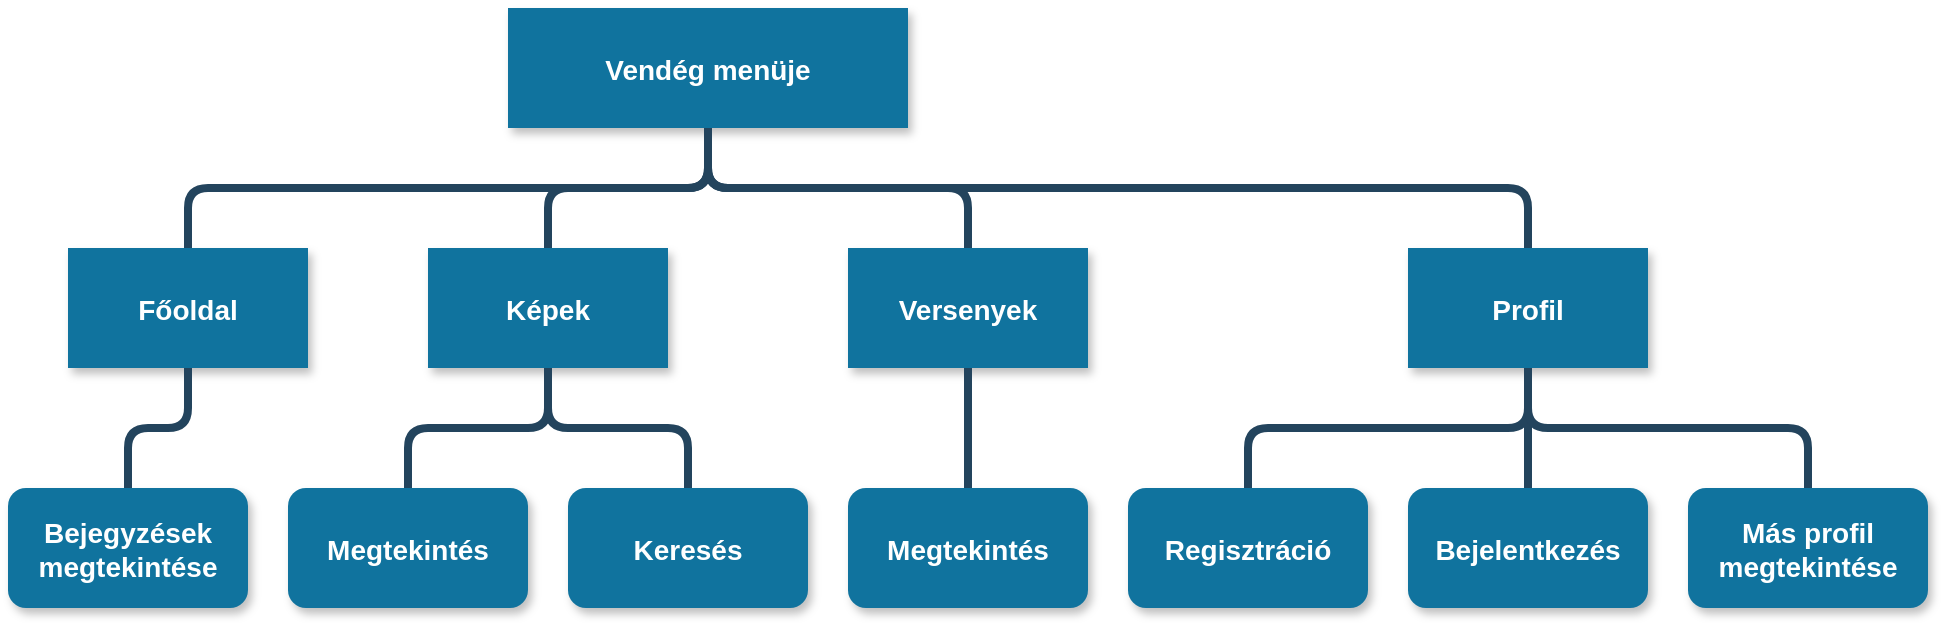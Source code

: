 <mxfile version="13.7.3" type="device"><diagram name="Page-1" id="97916047-d0de-89f5-080d-49f4d83e522f"><mxGraphModel dx="1810" dy="1610" grid="1" gridSize="10" guides="1" tooltips="1" connect="1" arrows="1" fold="1" page="1" pageScale="1.5" pageWidth="1169" pageHeight="827" background="#ffffff" math="0" shadow="0"><root><mxCell id="0"/><mxCell id="1" parent="0"/><mxCell id="2" value="Vendég menüje" style="rounded=0;fillColor=#10739E;strokeColor=none;shadow=1;gradientColor=none;fontStyle=1;fontColor=#FFFFFF;fontSize=14;" parent="1" vertex="1"><mxGeometry x="760" y="180" width="200" height="60" as="geometry"/></mxCell><mxCell id="4" value="Főoldal" style="rounded=0;fillColor=#10739E;strokeColor=none;shadow=1;gradientColor=none;fontStyle=1;fontColor=#FFFFFF;fontSize=14;" parent="1" vertex="1"><mxGeometry x="540" y="300" width="120" height="60" as="geometry"/></mxCell><mxCell id="5" value="Képek" style="rounded=0;fillColor=#10739E;strokeColor=none;shadow=1;gradientColor=none;fontStyle=1;fontColor=#FFFFFF;fontSize=14;" parent="1" vertex="1"><mxGeometry x="720" y="300" width="120" height="60" as="geometry"/></mxCell><mxCell id="6" value="Versenyek" style="rounded=0;fillColor=#10739E;strokeColor=none;shadow=1;gradientColor=none;fontStyle=1;fontColor=#FFFFFF;fontSize=14;" parent="1" vertex="1"><mxGeometry x="930" y="300" width="120" height="60" as="geometry"/></mxCell><mxCell id="30" value="" style="edgeStyle=elbowEdgeStyle;elbow=vertical;strokeWidth=4;endArrow=none;endFill=0;fontStyle=1;strokeColor=#23445D;" parent="1" source="2" target="5" edge="1"><mxGeometry x="22" y="165.5" width="100" height="100" as="geometry"><mxPoint x="772" y="405.5" as="sourcePoint"/><mxPoint x="122" y="165.5" as="targetPoint"/></mxGeometry></mxCell><mxCell id="31" value="" style="edgeStyle=elbowEdgeStyle;elbow=vertical;strokeWidth=4;endArrow=none;endFill=0;fontStyle=1;strokeColor=#23445D;" parent="1" source="2" target="4" edge="1"><mxGeometry x="22" y="165.5" width="100" height="100" as="geometry"><mxPoint x="772" y="405.5" as="sourcePoint"/><mxPoint x="122" y="165.5" as="targetPoint"/></mxGeometry></mxCell><mxCell id="32" value="" style="edgeStyle=elbowEdgeStyle;elbow=vertical;strokeWidth=4;endArrow=none;endFill=0;fontStyle=1;strokeColor=#23445D;" parent="1" source="2" target="6" edge="1"><mxGeometry x="22" y="165.5" width="100" height="100" as="geometry"><mxPoint x="860" y="300" as="sourcePoint"/><mxPoint x="122" y="165.5" as="targetPoint"/></mxGeometry></mxCell><mxCell id="n_Sy2rZ3Z_8W4KSEeaXQ-57" value="Profil" style="rounded=0;fillColor=#10739E;strokeColor=none;shadow=1;gradientColor=none;fontStyle=1;fontColor=#FFFFFF;fontSize=14;" vertex="1" parent="1"><mxGeometry x="1210" y="300" width="120" height="60" as="geometry"/></mxCell><mxCell id="n_Sy2rZ3Z_8W4KSEeaXQ-58" value="" style="edgeStyle=elbowEdgeStyle;elbow=vertical;strokeWidth=4;endArrow=none;endFill=0;fontStyle=1;strokeColor=#23445D;" edge="1" parent="1" source="2" target="n_Sy2rZ3Z_8W4KSEeaXQ-57"><mxGeometry x="32" y="175.5" width="100" height="100" as="geometry"><mxPoint x="790.0" y="270.0" as="sourcePoint"/><mxPoint x="990.0" y="330.0" as="targetPoint"/></mxGeometry></mxCell><mxCell id="n_Sy2rZ3Z_8W4KSEeaXQ-59" value="Bejegyzések&#10;megtekintése" style="rounded=1;fillColor=#10739E;strokeColor=none;shadow=1;gradientColor=none;fontStyle=1;fontColor=#FFFFFF;fontSize=14;" vertex="1" parent="1"><mxGeometry x="510" y="420" width="120" height="60" as="geometry"/></mxCell><mxCell id="n_Sy2rZ3Z_8W4KSEeaXQ-60" value="" style="edgeStyle=elbowEdgeStyle;elbow=vertical;strokeWidth=4;endArrow=none;endFill=0;fontStyle=1;strokeColor=#23445D;" edge="1" parent="1" source="4" target="n_Sy2rZ3Z_8W4KSEeaXQ-59"><mxGeometry x="62" y="275.5" width="100" height="100" as="geometry"><mxPoint x="900" y="350" as="sourcePoint"/><mxPoint x="540" y="410" as="targetPoint"/></mxGeometry></mxCell><mxCell id="n_Sy2rZ3Z_8W4KSEeaXQ-61" value="Megtekintés" style="rounded=1;fillColor=#10739E;strokeColor=none;shadow=1;gradientColor=none;fontStyle=1;fontColor=#FFFFFF;fontSize=14;" vertex="1" parent="1"><mxGeometry x="650" y="420" width="120" height="60" as="geometry"/></mxCell><mxCell id="n_Sy2rZ3Z_8W4KSEeaXQ-62" value="Keresés" style="rounded=1;fillColor=#10739E;strokeColor=none;shadow=1;gradientColor=none;fontStyle=1;fontColor=#FFFFFF;fontSize=14;" vertex="1" parent="1"><mxGeometry x="790" y="420" width="120" height="60" as="geometry"/></mxCell><mxCell id="n_Sy2rZ3Z_8W4KSEeaXQ-63" value="" style="edgeStyle=elbowEdgeStyle;elbow=vertical;strokeWidth=4;endArrow=none;endFill=0;fontStyle=1;strokeColor=#23445D;" edge="1" parent="1" source="5" target="n_Sy2rZ3Z_8W4KSEeaXQ-61"><mxGeometry x="162" y="285.5" width="100" height="100" as="geometry"><mxPoint x="740" y="370" as="sourcePoint"/><mxPoint x="670" y="430" as="targetPoint"/></mxGeometry></mxCell><mxCell id="n_Sy2rZ3Z_8W4KSEeaXQ-64" value="" style="edgeStyle=elbowEdgeStyle;elbow=vertical;strokeWidth=4;endArrow=none;endFill=0;fontStyle=1;strokeColor=#23445D;" edge="1" parent="1" source="5" target="n_Sy2rZ3Z_8W4KSEeaXQ-62"><mxGeometry x="277" y="275.5" width="100" height="100" as="geometry"><mxPoint x="855" y="360" as="sourcePoint"/><mxPoint x="785" y="420" as="targetPoint"/></mxGeometry></mxCell><mxCell id="n_Sy2rZ3Z_8W4KSEeaXQ-65" value="Megtekintés" style="rounded=1;fillColor=#10739E;strokeColor=none;shadow=1;gradientColor=none;fontStyle=1;fontColor=#FFFFFF;fontSize=14;" vertex="1" parent="1"><mxGeometry x="930" y="420" width="120" height="60" as="geometry"/></mxCell><mxCell id="n_Sy2rZ3Z_8W4KSEeaXQ-66" value="" style="edgeStyle=elbowEdgeStyle;elbow=vertical;strokeWidth=4;endArrow=none;endFill=0;fontStyle=1;strokeColor=#23445D;" edge="1" parent="1" source="6" target="n_Sy2rZ3Z_8W4KSEeaXQ-65"><mxGeometry x="287" y="285.5" width="100" height="100" as="geometry"><mxPoint x="770" y="370" as="sourcePoint"/><mxPoint x="850" y="430" as="targetPoint"/></mxGeometry></mxCell><mxCell id="n_Sy2rZ3Z_8W4KSEeaXQ-67" value="Regisztráció" style="rounded=1;fillColor=#10739E;strokeColor=none;shadow=1;gradientColor=none;fontStyle=1;fontColor=#FFFFFF;fontSize=14;" vertex="1" parent="1"><mxGeometry x="1070" y="420" width="120" height="60" as="geometry"/></mxCell><mxCell id="n_Sy2rZ3Z_8W4KSEeaXQ-68" value="Bejelentkezés" style="rounded=1;fillColor=#10739E;strokeColor=none;shadow=1;gradientColor=none;fontStyle=1;fontColor=#FFFFFF;fontSize=14;" vertex="1" parent="1"><mxGeometry x="1210" y="420" width="120" height="60" as="geometry"/></mxCell><mxCell id="n_Sy2rZ3Z_8W4KSEeaXQ-69" value="" style="edgeStyle=elbowEdgeStyle;elbow=vertical;strokeWidth=4;endArrow=none;endFill=0;fontStyle=1;strokeColor=#23445D;" edge="1" parent="1" source="n_Sy2rZ3Z_8W4KSEeaXQ-57" target="n_Sy2rZ3Z_8W4KSEeaXQ-67"><mxGeometry x="472" y="295.5" width="100" height="100" as="geometry"><mxPoint x="1145" y="370" as="sourcePoint"/><mxPoint x="1175" y="430" as="targetPoint"/></mxGeometry></mxCell><mxCell id="n_Sy2rZ3Z_8W4KSEeaXQ-70" value="" style="edgeStyle=elbowEdgeStyle;elbow=vertical;strokeWidth=4;endArrow=none;endFill=0;fontStyle=1;strokeColor=#23445D;" edge="1" parent="1" source="n_Sy2rZ3Z_8W4KSEeaXQ-57" target="n_Sy2rZ3Z_8W4KSEeaXQ-68"><mxGeometry x="547" y="285.5" width="100" height="100" as="geometry"><mxPoint x="1220" y="360" as="sourcePoint"/><mxPoint x="1250" y="420" as="targetPoint"/></mxGeometry></mxCell><mxCell id="n_Sy2rZ3Z_8W4KSEeaXQ-78" value="Más profil&#10;megtekintése" style="rounded=1;fillColor=#10739E;strokeColor=none;shadow=1;gradientColor=none;fontStyle=1;fontColor=#FFFFFF;fontSize=14;" vertex="1" parent="1"><mxGeometry x="1350" y="420" width="120" height="60" as="geometry"/></mxCell><mxCell id="n_Sy2rZ3Z_8W4KSEeaXQ-79" value="" style="edgeStyle=elbowEdgeStyle;elbow=vertical;strokeWidth=4;endArrow=none;endFill=0;fontStyle=1;strokeColor=#23445D;" edge="1" parent="1" source="n_Sy2rZ3Z_8W4KSEeaXQ-57" target="n_Sy2rZ3Z_8W4KSEeaXQ-78"><mxGeometry x="557" y="295.5" width="100" height="100" as="geometry"><mxPoint x="1210" y="370" as="sourcePoint"/><mxPoint x="1280" y="430" as="targetPoint"/></mxGeometry></mxCell></root></mxGraphModel></diagram></mxfile>